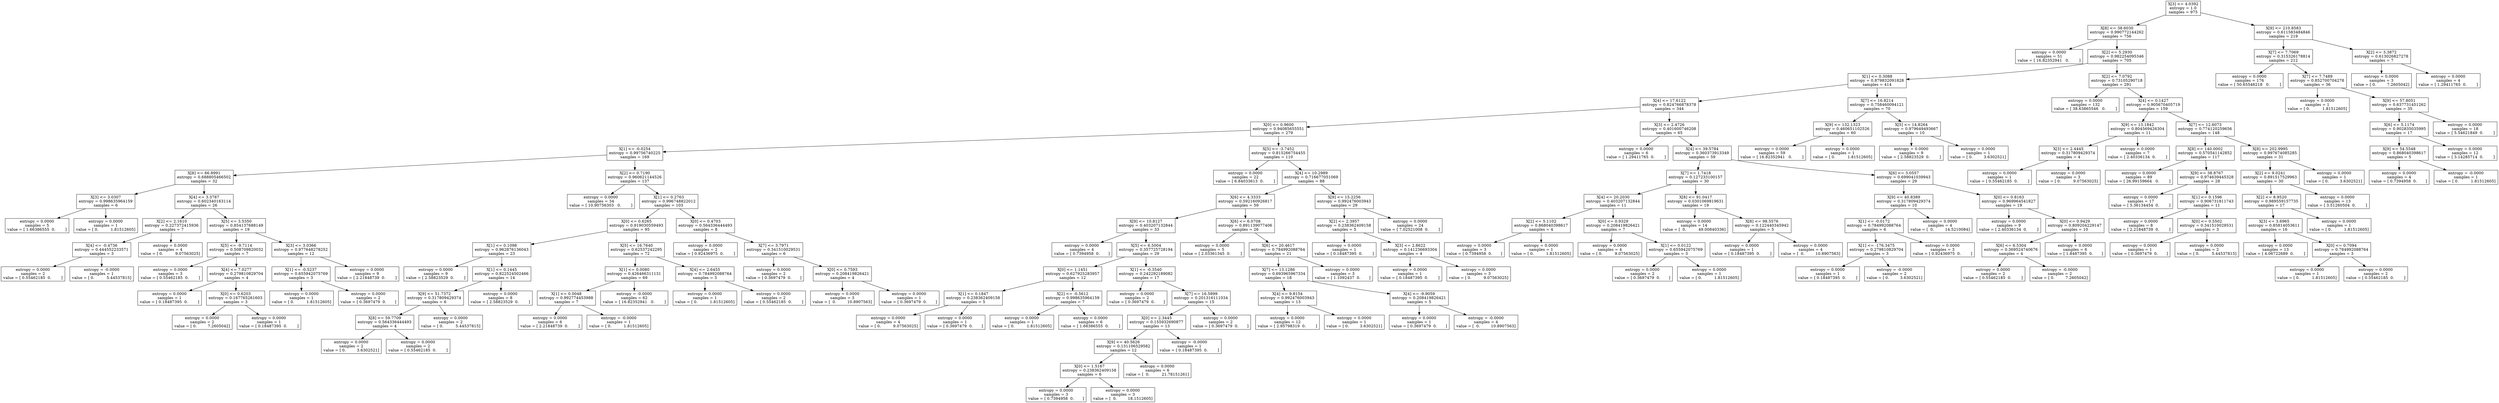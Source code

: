 digraph Tree {
0 [label="X[3] <= 4.0392\nentropy = 1.0\nsamples = 975", shape="box"] ;
1 [label="X[8] <= 38.6030\nentropy = 0.990772144262\nsamples = 756", shape="box"] ;
0 -> 1 ;
2 [label="entropy = 0.0000\nsamples = 51\nvalue = [ 16.82352941   0.        ]", shape="box"] ;
1 -> 2 ;
3 [label="X[2] <= 5.2930\nentropy = 0.982254095346\nsamples = 705", shape="box"] ;
1 -> 3 ;
4 [label="X[1] <= 0.3088\nentropy = 0.879832091828\nsamples = 414", shape="box"] ;
3 -> 4 ;
5 [label="X[4] <= 17.6122\nentropy = 0.824766878378\nsamples = 344", shape="box"] ;
4 -> 5 ;
6 [label="X[0] <= 0.9600\nentropy = 0.94085655551\nsamples = 279", shape="box"] ;
5 -> 6 ;
7 [label="X[1] <= -0.0254\nentropy = 0.99756740225\nsamples = 169", shape="box"] ;
6 -> 7 ;
8 [label="X[8] <= 66.8991\nentropy = 0.688805466502\nsamples = 32", shape="box"] ;
7 -> 8 ;
9 [label="X[3] <= 3.0307\nentropy = 0.998635964159\nsamples = 6", shape="box"] ;
8 -> 9 ;
10 [label="entropy = 0.0000\nsamples = 5\nvalue = [ 1.66386555  0.        ]", shape="box"] ;
9 -> 10 ;
11 [label="entropy = 0.0000\nsamples = 1\nvalue = [ 0.          1.81512605]", shape="box"] ;
9 -> 11 ;
12 [label="X[4] <= 3.3787\nentropy = 0.602340163114\nsamples = 26", shape="box"] ;
8 -> 12 ;
13 [label="X[2] <= 2.1610\nentropy = 0.227372415936\nsamples = 7", shape="box"] ;
12 -> 13 ;
14 [label="X[4] <= -0.4736\nentropy = 0.444552233571\nsamples = 3", shape="box"] ;
13 -> 14 ;
15 [label="entropy = 0.0000\nsamples = 2\nvalue = [ 0.55462185  0.        ]", shape="box"] ;
14 -> 15 ;
16 [label="entropy = -0.0000\nsamples = 1\nvalue = [ 0.          5.44537815]", shape="box"] ;
14 -> 16 ;
17 [label="entropy = 0.0000\nsamples = 4\nvalue = [ 0.          9.07563025]", shape="box"] ;
13 -> 17 ;
18 [label="X[5] <= 3.5350\nentropy = 0.854137688149\nsamples = 19", shape="box"] ;
12 -> 18 ;
19 [label="X[5] <= -9.7114\nentropy = 0.508709820032\nsamples = 7", shape="box"] ;
18 -> 19 ;
20 [label="entropy = 0.0000\nsamples = 3\nvalue = [ 0.55462185  0.        ]", shape="box"] ;
19 -> 20 ;
21 [label="X[4] <= 7.0277\nentropy = 0.279810829704\nsamples = 4", shape="box"] ;
19 -> 21 ;
22 [label="entropy = 0.0000\nsamples = 1\nvalue = [ 0.18487395  0.        ]", shape="box"] ;
21 -> 22 ;
23 [label="X[0] <= 0.6203\nentropy = 0.167765261603\nsamples = 3", shape="box"] ;
21 -> 23 ;
24 [label="entropy = 0.0000\nsamples = 2\nvalue = [ 0.         7.2605042]", shape="box"] ;
23 -> 24 ;
25 [label="entropy = 0.0000\nsamples = 1\nvalue = [ 0.18487395  0.        ]", shape="box"] ;
23 -> 25 ;
26 [label="X[3] <= 3.0366\nentropy = 0.977648278252\nsamples = 12", shape="box"] ;
18 -> 26 ;
27 [label="X[1] <= -0.5237\nentropy = 0.655942075769\nsamples = 3", shape="box"] ;
26 -> 27 ;
28 [label="entropy = 0.0000\nsamples = 1\nvalue = [ 0.          1.81512605]", shape="box"] ;
27 -> 28 ;
29 [label="entropy = 0.0000\nsamples = 2\nvalue = [ 0.3697479  0.       ]", shape="box"] ;
27 -> 29 ;
30 [label="entropy = 0.0000\nsamples = 9\nvalue = [ 2.21848739  0.        ]", shape="box"] ;
26 -> 30 ;
31 [label="X[2] <= 0.7190\nentropy = 0.960621144526\nsamples = 137", shape="box"] ;
7 -> 31 ;
32 [label="entropy = 0.0000\nsamples = 34\nvalue = [ 10.90756303   0.        ]", shape="box"] ;
31 -> 32 ;
33 [label="X[1] <= 0.2763\nentropy = 0.996748822012\nsamples = 103", shape="box"] ;
31 -> 33 ;
34 [label="X[0] <= 0.6265\nentropy = 0.919030559493\nsamples = 95", shape="box"] ;
33 -> 34 ;
35 [label="X[1] <= 0.1098\nentropy = 0.962876136043\nsamples = 23", shape="box"] ;
34 -> 35 ;
36 [label="entropy = 0.0000\nsamples = 9\nvalue = [ 2.58823529  0.        ]", shape="box"] ;
35 -> 36 ;
37 [label="X[1] <= 0.1445\nentropy = 0.822524502466\nsamples = 14", shape="box"] ;
35 -> 37 ;
38 [label="X[9] <= 51.7372\nentropy = 0.317809429374\nsamples = 6", shape="box"] ;
37 -> 38 ;
39 [label="X[8] <= 59.7709\nentropy = 0.564336444493\nsamples = 4", shape="box"] ;
38 -> 39 ;
40 [label="entropy = 0.0000\nsamples = 2\nvalue = [ 0.         3.6302521]", shape="box"] ;
39 -> 40 ;
41 [label="entropy = 0.0000\nsamples = 2\nvalue = [ 0.55462185  0.        ]", shape="box"] ;
39 -> 41 ;
42 [label="entropy = 0.0000\nsamples = 2\nvalue = [ 0.          5.44537815]", shape="box"] ;
38 -> 42 ;
43 [label="entropy = 0.0000\nsamples = 8\nvalue = [ 2.58823529  0.        ]", shape="box"] ;
37 -> 43 ;
44 [label="X[5] <= 16.7640\nentropy = 0.62537242295\nsamples = 72", shape="box"] ;
34 -> 44 ;
45 [label="X[1] <= 0.0080\nentropy = 0.426466311131\nsamples = 69", shape="box"] ;
44 -> 45 ;
46 [label="X[1] <= 0.0048\nentropy = 0.992774453988\nsamples = 7", shape="box"] ;
45 -> 46 ;
47 [label="entropy = 0.0000\nsamples = 6\nvalue = [ 2.21848739  0.        ]", shape="box"] ;
46 -> 47 ;
48 [label="entropy = -0.0000\nsamples = 1\nvalue = [ 0.          1.81512605]", shape="box"] ;
46 -> 48 ;
49 [label="entropy = -0.0000\nsamples = 62\nvalue = [ 16.82352941   0.        ]", shape="box"] ;
45 -> 49 ;
50 [label="X[4] <= 2.6455\nentropy = 0.784992088764\nsamples = 3", shape="box"] ;
44 -> 50 ;
51 [label="entropy = 0.0000\nsamples = 1\nvalue = [ 0.          1.81512605]", shape="box"] ;
50 -> 51 ;
52 [label="entropy = 0.0000\nsamples = 2\nvalue = [ 0.55462185  0.        ]", shape="box"] ;
50 -> 52 ;
53 [label="X[0] <= 0.4703\nentropy = 0.564336444493\nsamples = 8", shape="box"] ;
33 -> 53 ;
54 [label="entropy = 0.0000\nsamples = 2\nvalue = [ 0.92436975  0.        ]", shape="box"] ;
53 -> 54 ;
55 [label="X[7] <= 3.7971\nentropy = 0.341510029531\nsamples = 6", shape="box"] ;
53 -> 55 ;
56 [label="entropy = 0.0000\nsamples = 2\nvalue = [ 0.3697479  0.       ]", shape="box"] ;
55 -> 56 ;
57 [label="X[0] <= 0.7593\nentropy = 0.208419826421\nsamples = 4", shape="box"] ;
55 -> 57 ;
58 [label="entropy = 0.0000\nsamples = 3\nvalue = [  0.         10.8907563]", shape="box"] ;
57 -> 58 ;
59 [label="entropy = 0.0000\nsamples = 1\nvalue = [ 0.3697479  0.       ]", shape="box"] ;
57 -> 59 ;
60 [label="X[5] <= -3.7452\nentropy = 0.815266754455\nsamples = 110", shape="box"] ;
6 -> 60 ;
61 [label="entropy = 0.0000\nsamples = 22\nvalue = [ 6.84033613  0.        ]", shape="box"] ;
60 -> 61 ;
62 [label="X[4] <= 10.2989\nentropy = 0.716677051069\nsamples = 88", shape="box"] ;
60 -> 62 ;
63 [label="X[6] <= 4.3333\nentropy = 0.592160926817\nsamples = 59", shape="box"] ;
62 -> 63 ;
64 [label="X[9] <= 10.8127\nentropy = 0.403207132844\nsamples = 33", shape="box"] ;
63 -> 64 ;
65 [label="entropy = 0.0000\nsamples = 4\nvalue = [ 0.7394958  0.       ]", shape="box"] ;
64 -> 65 ;
66 [label="X[5] <= 6.5004\nentropy = 0.357725728194\nsamples = 29", shape="box"] ;
64 -> 66 ;
67 [label="X[0] <= 1.1451\nentropy = 0.627925283957\nsamples = 12", shape="box"] ;
66 -> 67 ;
68 [label="X[1] <= 0.1847\nentropy = 0.238362409158\nsamples = 5", shape="box"] ;
67 -> 68 ;
69 [label="entropy = 0.0000\nsamples = 4\nvalue = [ 0.          9.07563025]", shape="box"] ;
68 -> 69 ;
70 [label="entropy = 0.0000\nsamples = 1\nvalue = [ 0.3697479  0.       ]", shape="box"] ;
68 -> 70 ;
71 [label="X[2] <= -0.5612\nentropy = 0.998635964159\nsamples = 7", shape="box"] ;
67 -> 71 ;
72 [label="entropy = 0.0000\nsamples = 1\nvalue = [ 0.          1.81512605]", shape="box"] ;
71 -> 72 ;
73 [label="entropy = 0.0000\nsamples = 6\nvalue = [ 1.66386555  0.        ]", shape="box"] ;
71 -> 73 ;
74 [label="X[1] <= -0.3540\nentropy = 0.242292189082\nsamples = 17", shape="box"] ;
66 -> 74 ;
75 [label="entropy = 0.0000\nsamples = 2\nvalue = [ 0.3697479  0.       ]", shape="box"] ;
74 -> 75 ;
76 [label="X[7] <= 16.5899\nentropy = 0.201316111034\nsamples = 15", shape="box"] ;
74 -> 76 ;
77 [label="X[0] <= 2.3445\nentropy = 0.155932690877\nsamples = 13", shape="box"] ;
76 -> 77 ;
78 [label="X[9] <= 40.5626\nentropy = 0.131106529582\nsamples = 12", shape="box"] ;
77 -> 78 ;
79 [label="X[0] <= 1.5167\nentropy = 0.238362409158\nsamples = 6", shape="box"] ;
78 -> 79 ;
80 [label="entropy = 0.0000\nsamples = 3\nvalue = [ 0.7394958  0.       ]", shape="box"] ;
79 -> 80 ;
81 [label="entropy = 0.0000\nsamples = 3\nvalue = [  0.         18.1512605]", shape="box"] ;
79 -> 81 ;
82 [label="entropy = 0.0000\nsamples = 6\nvalue = [  0.          21.78151261]", shape="box"] ;
78 -> 82 ;
83 [label="entropy = -0.0000\nsamples = 1\nvalue = [ 0.18487395  0.        ]", shape="box"] ;
77 -> 83 ;
84 [label="entropy = 0.0000\nsamples = 2\nvalue = [ 0.3697479  0.       ]", shape="box"] ;
76 -> 84 ;
85 [label="X[6] <= 6.0708\nentropy = 0.891139077406\nsamples = 26", shape="box"] ;
63 -> 85 ;
86 [label="entropy = 0.0000\nsamples = 5\nvalue = [ 2.03361345  0.        ]", shape="box"] ;
85 -> 86 ;
87 [label="X[6] <= 20.4617\nentropy = 0.784992088764\nsamples = 21", shape="box"] ;
85 -> 87 ;
88 [label="X[7] <= 13.1286\nentropy = 0.693965967334\nsamples = 18", shape="box"] ;
87 -> 88 ;
89 [label="X[4] <= 9.8154\nentropy = 0.992476003943\nsamples = 13", shape="box"] ;
88 -> 89 ;
90 [label="entropy = 0.0000\nsamples = 12\nvalue = [ 2.95798319  0.        ]", shape="box"] ;
89 -> 90 ;
91 [label="entropy = 0.0000\nsamples = 1\nvalue = [ 0.         3.6302521]", shape="box"] ;
89 -> 91 ;
92 [label="X[4] <= -9.9059\nentropy = 0.208419826421\nsamples = 5", shape="box"] ;
88 -> 92 ;
93 [label="entropy = 0.0000\nsamples = 1\nvalue = [ 0.3697479  0.       ]", shape="box"] ;
92 -> 93 ;
94 [label="entropy = -0.0000\nsamples = 4\nvalue = [  0.         10.8907563]", shape="box"] ;
92 -> 94 ;
95 [label="entropy = 0.0000\nsamples = 3\nvalue = [ 1.1092437  0.       ]", shape="box"] ;
87 -> 95 ;
96 [label="X[9] <= 15.2256\nentropy = 0.992476003943\nsamples = 29", shape="box"] ;
62 -> 96 ;
97 [label="X[2] <= 2.3957\nentropy = 0.238362409158\nsamples = 5", shape="box"] ;
96 -> 97 ;
98 [label="entropy = 0.0000\nsamples = 1\nvalue = [ 0.18487395  0.        ]", shape="box"] ;
97 -> 98 ;
99 [label="X[3] <= 2.8622\nentropy = 0.141236693304\nsamples = 4", shape="box"] ;
97 -> 99 ;
100 [label="entropy = 0.0000\nsamples = 1\nvalue = [ 0.18487395  0.        ]", shape="box"] ;
99 -> 100 ;
101 [label="entropy = 0.0000\nsamples = 3\nvalue = [ 0.          9.07563025]", shape="box"] ;
99 -> 101 ;
102 [label="entropy = 0.0000\nsamples = 24\nvalue = [ 7.02521008  0.        ]", shape="box"] ;
96 -> 102 ;
103 [label="X[3] <= 2.4726\nentropy = 0.401600746208\nsamples = 65", shape="box"] ;
5 -> 103 ;
104 [label="entropy = 0.0000\nsamples = 6\nvalue = [ 1.29411765  0.        ]", shape="box"] ;
103 -> 104 ;
105 [label="X[4] <= 39.5784\nentropy = 0.360373913349\nsamples = 59", shape="box"] ;
103 -> 105 ;
106 [label="X[7] <= 1.7418\nentropy = 0.127233100157\nsamples = 30", shape="box"] ;
105 -> 106 ;
107 [label="X[4] <= 20.2030\nentropy = 0.403207132844\nsamples = 11", shape="box"] ;
106 -> 107 ;
108 [label="X[2] <= 5.1102\nentropy = 0.868040398617\nsamples = 4", shape="box"] ;
107 -> 108 ;
109 [label="entropy = 0.0000\nsamples = 3\nvalue = [ 0.7394958  0.       ]", shape="box"] ;
108 -> 109 ;
110 [label="entropy = 0.0000\nsamples = 1\nvalue = [ 0.          1.81512605]", shape="box"] ;
108 -> 110 ;
111 [label="X[0] <= 0.9329\nentropy = 0.208419826421\nsamples = 7", shape="box"] ;
107 -> 111 ;
112 [label="entropy = 0.0000\nsamples = 4\nvalue = [ 0.          9.07563025]", shape="box"] ;
111 -> 112 ;
113 [label="X[1] <= 0.0122\nentropy = 0.655942075769\nsamples = 3", shape="box"] ;
111 -> 113 ;
114 [label="entropy = 0.0000\nsamples = 2\nvalue = [ 0.3697479  0.       ]", shape="box"] ;
113 -> 114 ;
115 [label="entropy = 0.0000\nsamples = 1\nvalue = [ 0.          1.81512605]", shape="box"] ;
113 -> 115 ;
116 [label="X[8] <= 91.0417\nentropy = 0.0301069819631\nsamples = 19", shape="box"] ;
106 -> 116 ;
117 [label="entropy = 0.0000\nsamples = 14\nvalue = [  0.          49.00840336]", shape="box"] ;
116 -> 117 ;
118 [label="X[8] <= 98.5576\nentropy = 0.122440345942\nsamples = 5", shape="box"] ;
116 -> 118 ;
119 [label="entropy = 0.0000\nsamples = 1\nvalue = [ 0.18487395  0.        ]", shape="box"] ;
118 -> 119 ;
120 [label="entropy = 0.0000\nsamples = 4\nvalue = [  0.         10.8907563]", shape="box"] ;
118 -> 120 ;
121 [label="X[6] <= 3.0557\nentropy = 0.699041039943\nsamples = 29", shape="box"] ;
105 -> 121 ;
122 [label="X[9] <= 40.8389\nentropy = 0.317809429374\nsamples = 10", shape="box"] ;
121 -> 122 ;
123 [label="X[1] <= -0.0172\nentropy = 0.784992088764\nsamples = 6", shape="box"] ;
122 -> 123 ;
124 [label="X[1] <= -176.3475\nentropy = 0.279810829704\nsamples = 3", shape="box"] ;
123 -> 124 ;
125 [label="entropy = 0.0000\nsamples = 1\nvalue = [ 0.18487395  0.        ]", shape="box"] ;
124 -> 125 ;
126 [label="entropy = -0.0000\nsamples = 2\nvalue = [ 0.         3.6302521]", shape="box"] ;
124 -> 126 ;
127 [label="entropy = 0.0000\nsamples = 3\nvalue = [ 0.92436975  0.        ]", shape="box"] ;
123 -> 127 ;
128 [label="entropy = 0.0000\nsamples = 4\nvalue = [  0.         14.5210084]", shape="box"] ;
122 -> 128 ;
129 [label="X[0] <= 0.8163\nentropy = 0.969964541827\nsamples = 19", shape="box"] ;
121 -> 129 ;
130 [label="entropy = 0.0000\nsamples = 9\nvalue = [ 2.40336134  0.        ]", shape="box"] ;
129 -> 130 ;
131 [label="X[0] <= 0.9429\nentropy = 0.809204229147\nsamples = 10", shape="box"] ;
129 -> 131 ;
132 [label="X[6] <= 6.5304\nentropy = 0.369524740676\nsamples = 4", shape="box"] ;
131 -> 132 ;
133 [label="entropy = 0.0000\nsamples = 2\nvalue = [ 0.55462185  0.        ]", shape="box"] ;
132 -> 133 ;
134 [label="entropy = -0.0000\nsamples = 2\nvalue = [ 0.         7.2605042]", shape="box"] ;
132 -> 134 ;
135 [label="entropy = 0.0000\nsamples = 6\nvalue = [ 1.8487395  0.       ]", shape="box"] ;
131 -> 135 ;
136 [label="X[7] <= 16.8214\nentropy = 0.758460094121\nsamples = 70", shape="box"] ;
4 -> 136 ;
137 [label="X[9] <= 132.1323\nentropy = 0.460651102526\nsamples = 60", shape="box"] ;
136 -> 137 ;
138 [label="entropy = 0.0000\nsamples = 59\nvalue = [ 16.82352941   0.        ]", shape="box"] ;
137 -> 138 ;
139 [label="entropy = 0.0000\nsamples = 1\nvalue = [ 0.          1.81512605]", shape="box"] ;
137 -> 139 ;
140 [label="X[5] <= 14.8264\nentropy = 0.979649493667\nsamples = 10", shape="box"] ;
136 -> 140 ;
141 [label="entropy = 0.0000\nsamples = 9\nvalue = [ 2.58823529  0.        ]", shape="box"] ;
140 -> 141 ;
142 [label="entropy = 0.0000\nsamples = 1\nvalue = [ 0.         3.6302521]", shape="box"] ;
140 -> 142 ;
143 [label="X[2] <= 7.0792\nentropy = 0.73105290718\nsamples = 291", shape="box"] ;
3 -> 143 ;
144 [label="entropy = 0.0000\nsamples = 132\nvalue = [ 38.63865546   0.        ]", shape="box"] ;
143 -> 144 ;
145 [label="X[4] <= 0.1427\nentropy = 0.905670405719\nsamples = 159", shape="box"] ;
143 -> 145 ;
146 [label="X[9] <= 13.1842\nentropy = 0.804569426304\nsamples = 11", shape="box"] ;
145 -> 146 ;
147 [label="X[3] <= 2.4445\nentropy = 0.317809429374\nsamples = 4", shape="box"] ;
146 -> 147 ;
148 [label="entropy = 0.0000\nsamples = 1\nvalue = [ 0.55462185  0.        ]", shape="box"] ;
147 -> 148 ;
149 [label="entropy = 0.0000\nsamples = 3\nvalue = [ 0.          9.07563025]", shape="box"] ;
147 -> 149 ;
150 [label="entropy = 0.0000\nsamples = 7\nvalue = [ 2.40336134  0.        ]", shape="box"] ;
146 -> 150 ;
151 [label="X[7] <= 12.6073\nentropy = 0.774120259656\nsamples = 148", shape="box"] ;
145 -> 151 ;
152 [label="X[8] <= 140.0002\nentropy = 0.570541142852\nsamples = 117", shape="box"] ;
151 -> 152 ;
153 [label="entropy = 0.0000\nsamples = 89\nvalue = [ 26.99159664   0.        ]", shape="box"] ;
152 -> 153 ;
154 [label="X[9] <= 38.8767\nentropy = 0.974639445328\nsamples = 28", shape="box"] ;
152 -> 154 ;
155 [label="entropy = 0.0000\nsamples = 17\nvalue = [ 5.36134454  0.        ]", shape="box"] ;
154 -> 155 ;
156 [label="X[1] <= 0.1596\nentropy = 0.906731811743\nsamples = 11", shape="box"] ;
154 -> 156 ;
157 [label="entropy = 0.0000\nsamples = 8\nvalue = [ 2.21848739  0.        ]", shape="box"] ;
156 -> 157 ;
158 [label="X[0] <= 0.5502\nentropy = 0.341510029531\nsamples = 3", shape="box"] ;
156 -> 158 ;
159 [label="entropy = 0.0000\nsamples = 1\nvalue = [ 0.3697479  0.       ]", shape="box"] ;
158 -> 159 ;
160 [label="entropy = 0.0000\nsamples = 2\nvalue = [ 0.          5.44537815]", shape="box"] ;
158 -> 160 ;
161 [label="X[8] <= 202.9995\nentropy = 0.997674085285\nsamples = 31", shape="box"] ;
151 -> 161 ;
162 [label="X[2] <= 9.0241\nentropy = 0.891517529963\nsamples = 30", shape="box"] ;
161 -> 162 ;
163 [label="X[2] <= 8.9520\nentropy = 0.989559157735\nsamples = 17", shape="box"] ;
162 -> 163 ;
164 [label="X[3] <= 3.6965\nentropy = 0.85814053611\nsamples = 16", shape="box"] ;
163 -> 164 ;
165 [label="entropy = 0.0000\nsamples = 13\nvalue = [ 4.06722689  0.        ]", shape="box"] ;
164 -> 165 ;
166 [label="X[0] <= 0.7094\nentropy = 0.784992088764\nsamples = 3", shape="box"] ;
164 -> 166 ;
167 [label="entropy = 0.0000\nsamples = 1\nvalue = [ 0.          1.81512605]", shape="box"] ;
166 -> 167 ;
168 [label="entropy = 0.0000\nsamples = 2\nvalue = [ 0.55462185  0.        ]", shape="box"] ;
166 -> 168 ;
169 [label="entropy = 0.0000\nsamples = 1\nvalue = [ 0.          1.81512605]", shape="box"] ;
163 -> 169 ;
170 [label="entropy = 0.0000\nsamples = 13\nvalue = [ 3.51260504  0.        ]", shape="box"] ;
162 -> 170 ;
171 [label="entropy = 0.0000\nsamples = 1\nvalue = [ 0.         3.6302521]", shape="box"] ;
161 -> 171 ;
172 [label="X[9] <= 210.8583\nentropy = 0.611583484846\nsamples = 219", shape="box"] ;
0 -> 172 ;
173 [label="X[7] <= 7.7069\nentropy = 0.315326178814\nsamples = 212", shape="box"] ;
172 -> 173 ;
174 [label="entropy = 0.0000\nsamples = 176\nvalue = [ 50.65546218   0.        ]", shape="box"] ;
173 -> 174 ;
175 [label="X[7] <= 7.7489\nentropy = 0.852700704278\nsamples = 36", shape="box"] ;
173 -> 175 ;
176 [label="entropy = 0.0000\nsamples = 1\nvalue = [ 0.          1.81512605]", shape="box"] ;
175 -> 176 ;
177 [label="X[9] <= 57.8051\nentropy = 0.637731451262\nsamples = 35", shape="box"] ;
175 -> 177 ;
178 [label="X[6] <= 5.1174\nentropy = 0.902835035995\nsamples = 17", shape="box"] ;
177 -> 178 ;
179 [label="X[9] <= 54.5548\nentropy = 0.868040398617\nsamples = 5", shape="box"] ;
178 -> 179 ;
180 [label="entropy = 0.0000\nsamples = 4\nvalue = [ 0.7394958  0.       ]", shape="box"] ;
179 -> 180 ;
181 [label="entropy = -0.0000\nsamples = 1\nvalue = [ 0.          1.81512605]", shape="box"] ;
179 -> 181 ;
182 [label="entropy = 0.0000\nsamples = 12\nvalue = [ 3.14285714  0.        ]", shape="box"] ;
178 -> 182 ;
183 [label="entropy = 0.0000\nsamples = 18\nvalue = [ 5.54621849  0.        ]", shape="box"] ;
177 -> 183 ;
184 [label="X[2] <= 3.3872\nentropy = 0.613026827278\nsamples = 7", shape="box"] ;
172 -> 184 ;
185 [label="entropy = 0.0000\nsamples = 3\nvalue = [ 0.         7.2605042]", shape="box"] ;
184 -> 185 ;
186 [label="entropy = 0.0000\nsamples = 4\nvalue = [ 1.29411765  0.        ]", shape="box"] ;
184 -> 186 ;
}